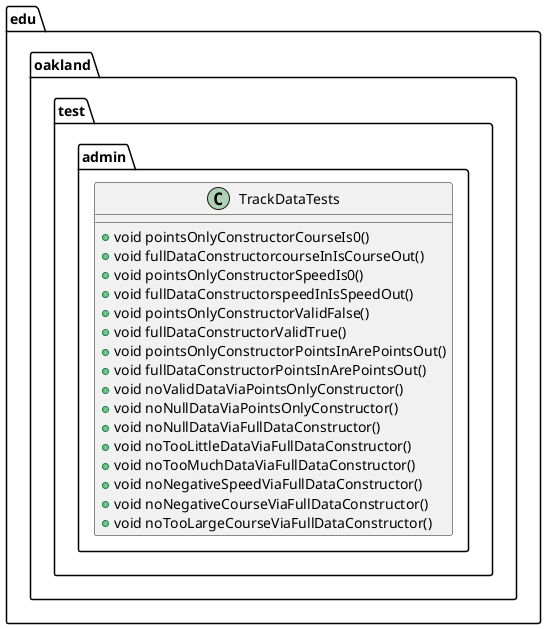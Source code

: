 @startuml TrackDataTests

package edu.oakland.test.admin {
    class TrackDataTests {
        + void pointsOnlyConstructorCourseIs0()
        + void fullDataConstructorcourseInIsCourseOut()
        + void pointsOnlyConstructorSpeedIs0()
        + void fullDataConstructorspeedInIsSpeedOut()
        + void pointsOnlyConstructorValidFalse()
        + void fullDataConstructorValidTrue()
        + void pointsOnlyConstructorPointsInArePointsOut()
        + void fullDataConstructorPointsInArePointsOut()
        + void noValidDataViaPointsOnlyConstructor()
        + void noNullDataViaPointsOnlyConstructor()
        + void noNullDataViaFullDataConstructor()
        + void noTooLittleDataViaFullDataConstructor()
        + void noTooMuchDataViaFullDataConstructor()
        + void noNegativeSpeedViaFullDataConstructor()
        + void noNegativeCourseViaFullDataConstructor()
        + void noTooLargeCourseViaFullDataConstructor()
    }
}

@enduml